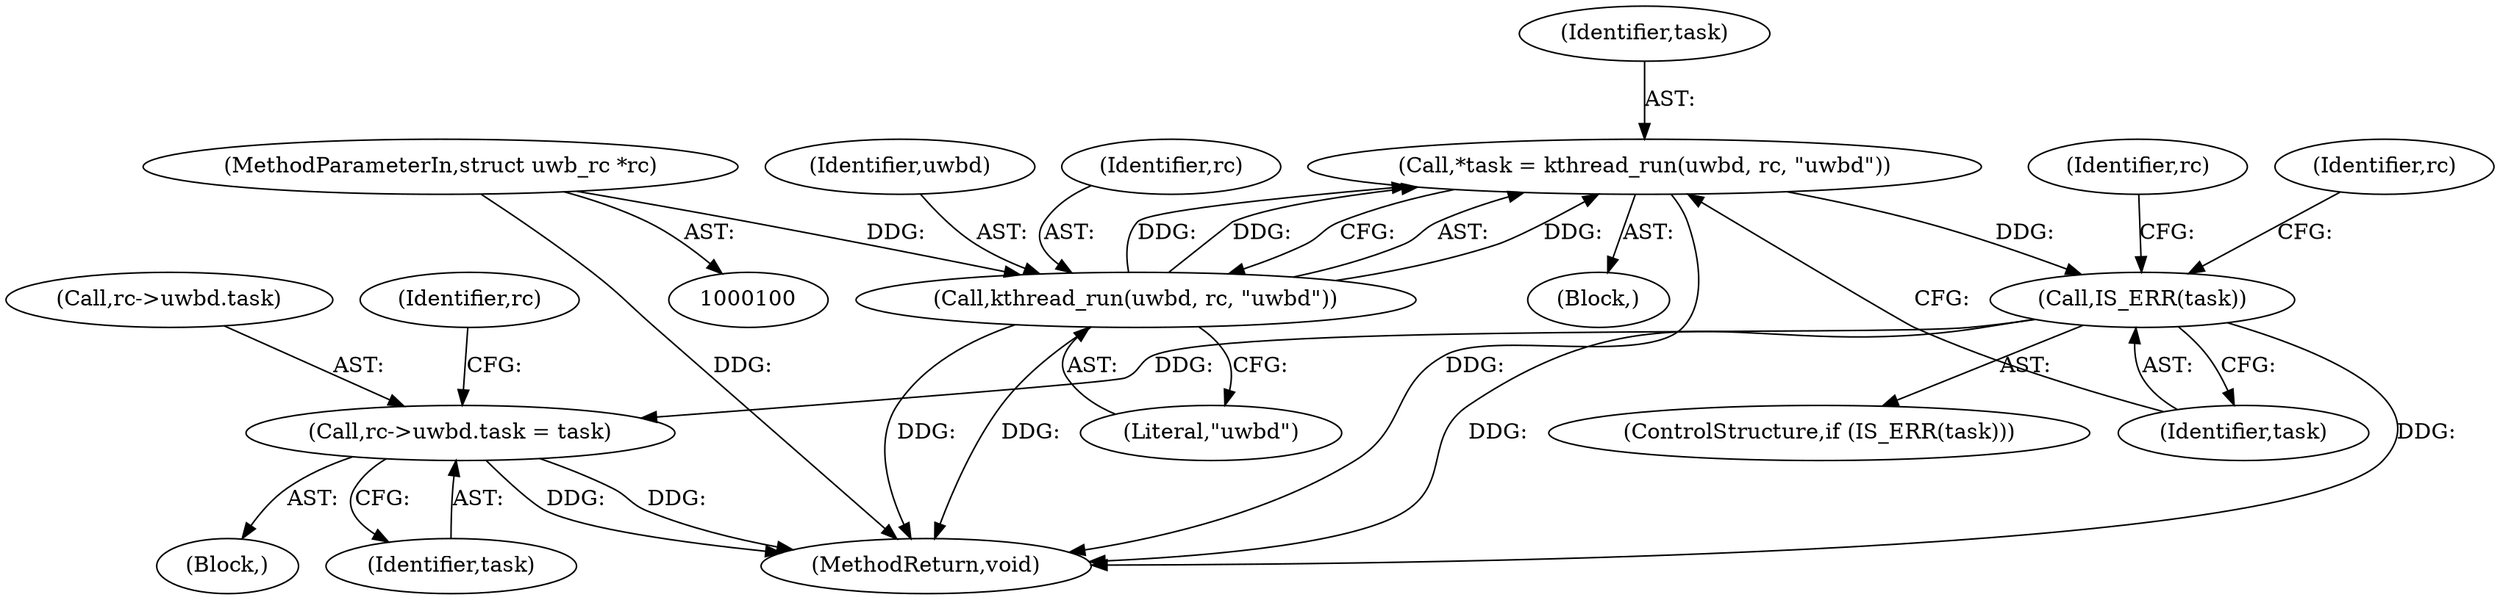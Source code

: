 digraph "0_linux_bbf26183b7a6236ba602f4d6a2f7cade35bba043@API" {
"1000104" [label="(Call,*task = kthread_run(uwbd, rc, \"uwbd\"))"];
"1000106" [label="(Call,kthread_run(uwbd, rc, \"uwbd\"))"];
"1000101" [label="(MethodParameterIn,struct uwb_rc *rc)"];
"1000111" [label="(Call,IS_ERR(task))"];
"1000123" [label="(Call,rc->uwbd.task = task)"];
"1000110" [label="(ControlStructure,if (IS_ERR(task)))"];
"1000122" [label="(Block,)"];
"1000102" [label="(Block,)"];
"1000104" [label="(Call,*task = kthread_run(uwbd, rc, \"uwbd\"))"];
"1000143" [label="(MethodReturn,void)"];
"1000111" [label="(Call,IS_ERR(task))"];
"1000107" [label="(Identifier,uwbd)"];
"1000109" [label="(Literal,\"uwbd\")"];
"1000106" [label="(Call,kthread_run(uwbd, rc, \"uwbd\"))"];
"1000117" [label="(Identifier,rc)"];
"1000129" [label="(Identifier,task)"];
"1000124" [label="(Call,rc->uwbd.task)"];
"1000112" [label="(Identifier,task)"];
"1000108" [label="(Identifier,rc)"];
"1000101" [label="(MethodParameterIn,struct uwb_rc *rc)"];
"1000105" [label="(Identifier,task)"];
"1000126" [label="(Identifier,rc)"];
"1000123" [label="(Call,rc->uwbd.task = task)"];
"1000133" [label="(Identifier,rc)"];
"1000104" -> "1000102"  [label="AST: "];
"1000104" -> "1000106"  [label="CFG: "];
"1000105" -> "1000104"  [label="AST: "];
"1000106" -> "1000104"  [label="AST: "];
"1000112" -> "1000104"  [label="CFG: "];
"1000104" -> "1000143"  [label="DDG: "];
"1000106" -> "1000104"  [label="DDG: "];
"1000106" -> "1000104"  [label="DDG: "];
"1000106" -> "1000104"  [label="DDG: "];
"1000104" -> "1000111"  [label="DDG: "];
"1000106" -> "1000109"  [label="CFG: "];
"1000107" -> "1000106"  [label="AST: "];
"1000108" -> "1000106"  [label="AST: "];
"1000109" -> "1000106"  [label="AST: "];
"1000106" -> "1000143"  [label="DDG: "];
"1000106" -> "1000143"  [label="DDG: "];
"1000101" -> "1000106"  [label="DDG: "];
"1000101" -> "1000100"  [label="AST: "];
"1000101" -> "1000143"  [label="DDG: "];
"1000111" -> "1000110"  [label="AST: "];
"1000111" -> "1000112"  [label="CFG: "];
"1000112" -> "1000111"  [label="AST: "];
"1000117" -> "1000111"  [label="CFG: "];
"1000126" -> "1000111"  [label="CFG: "];
"1000111" -> "1000143"  [label="DDG: "];
"1000111" -> "1000143"  [label="DDG: "];
"1000111" -> "1000123"  [label="DDG: "];
"1000123" -> "1000122"  [label="AST: "];
"1000123" -> "1000129"  [label="CFG: "];
"1000124" -> "1000123"  [label="AST: "];
"1000129" -> "1000123"  [label="AST: "];
"1000133" -> "1000123"  [label="CFG: "];
"1000123" -> "1000143"  [label="DDG: "];
"1000123" -> "1000143"  [label="DDG: "];
}
